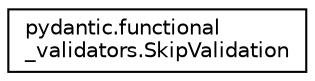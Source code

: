 digraph "Graphical Class Hierarchy"
{
 // LATEX_PDF_SIZE
  edge [fontname="Helvetica",fontsize="10",labelfontname="Helvetica",labelfontsize="10"];
  node [fontname="Helvetica",fontsize="10",shape=record];
  rankdir="LR";
  Node0 [label="pydantic.functional\l_validators.SkipValidation",height=0.2,width=0.4,color="black", fillcolor="white", style="filled",URL="$classpydantic_1_1functional__validators_1_1SkipValidation.html",tooltip=" "];
}
